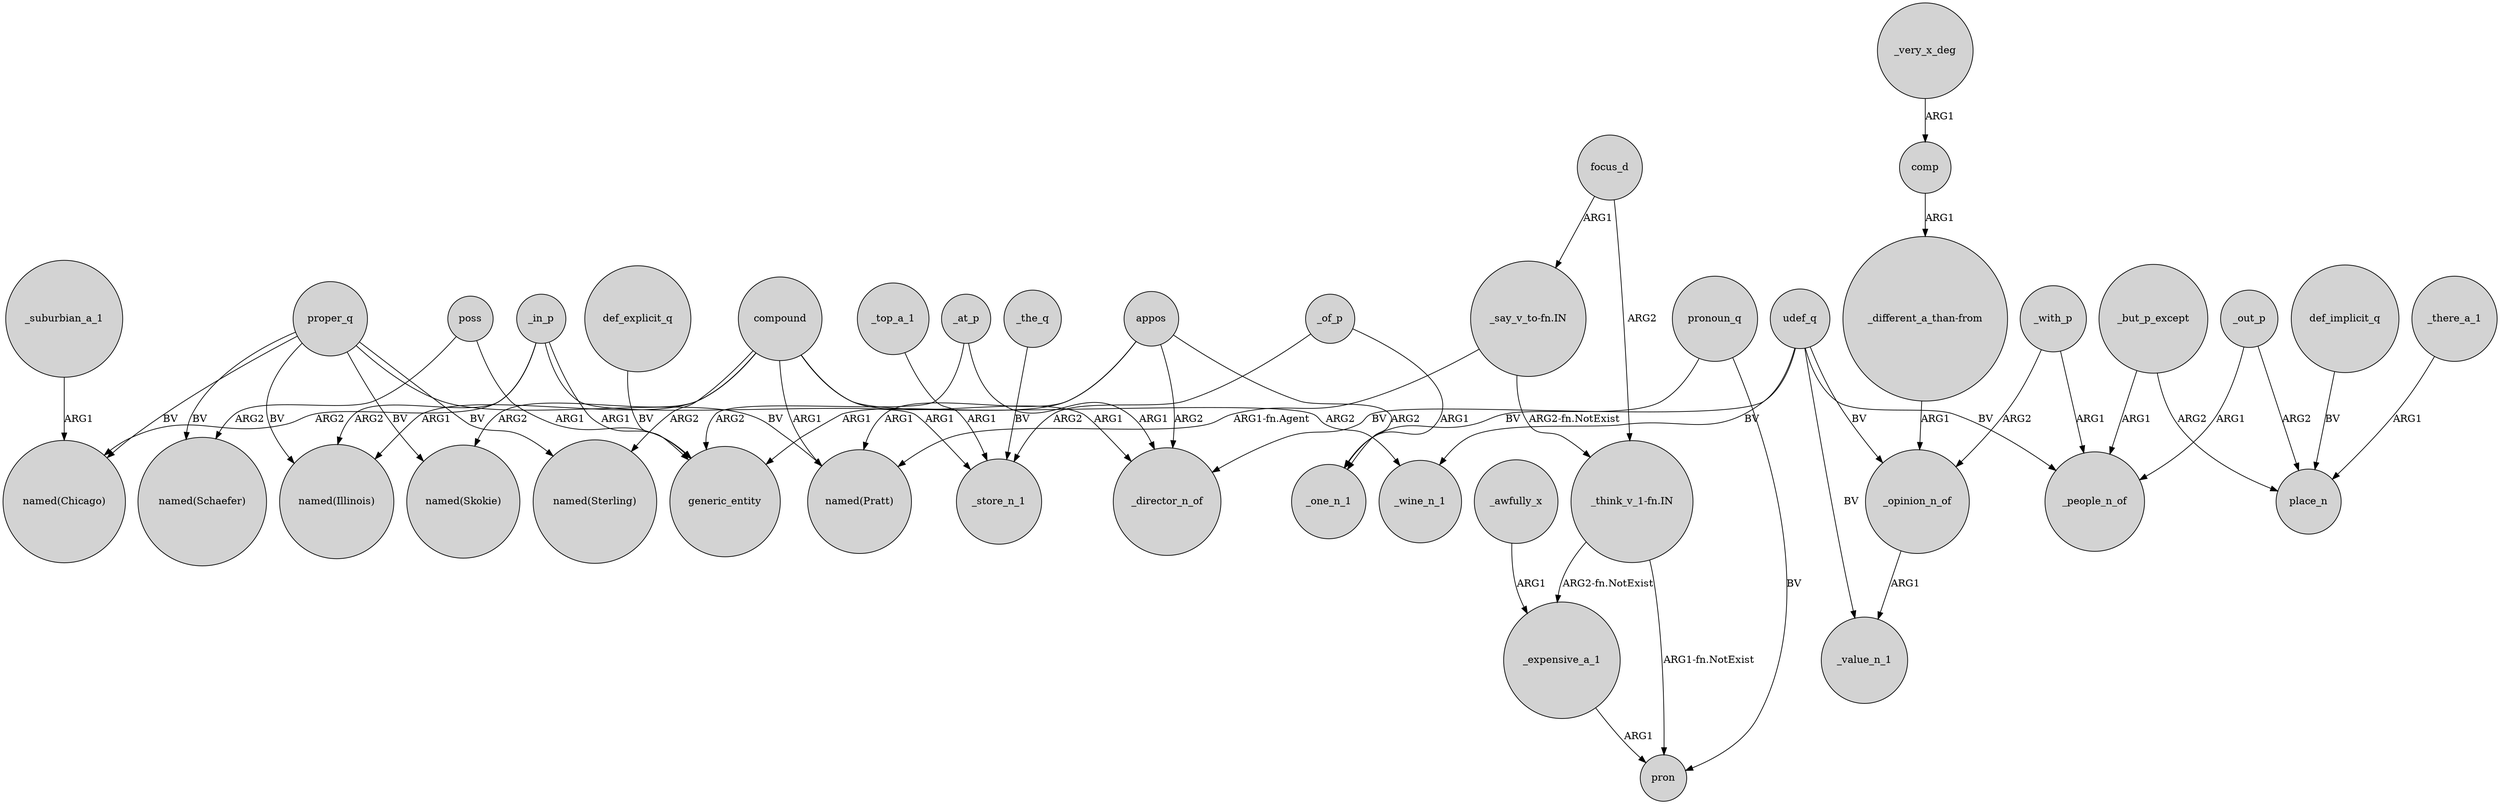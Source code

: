 digraph {
	node [shape=circle style=filled]
	"_say_v_to-fn.IN" -> "named(Pratt)" [label="ARG1-fn.Agent"]
	proper_q -> "named(Chicago)" [label=BV]
	compound -> "named(Pratt)" [label=ARG1]
	udef_q -> _opinion_n_of [label=BV]
	poss -> generic_entity [label=ARG1]
	focus_d -> "_think_v_1-fn.IN" [label=ARG2]
	proper_q -> "named(Schaefer)" [label=BV]
	appos -> _one_n_1 [label=ARG2]
	_out_p -> _people_n_of [label=ARG1]
	_very_x_deg -> comp [label=ARG1]
	appos -> "named(Pratt)" [label=ARG1]
	"_think_v_1-fn.IN" -> pron [label="ARG1-fn.NotExist"]
	_at_p -> generic_entity [label=ARG2]
	compound -> "named(Illinois)" [label=ARG1]
	_awfully_x -> _expensive_a_1 [label=ARG1]
	_of_p -> _store_n_1 [label=ARG2]
	def_explicit_q -> generic_entity [label=BV]
	def_implicit_q -> place_n [label=BV]
	proper_q -> "named(Illinois)" [label=BV]
	"_say_v_to-fn.IN" -> "_think_v_1-fn.IN" [label="ARG2-fn.NotExist"]
	_of_p -> _one_n_1 [label=ARG1]
	_the_q -> _store_n_1 [label=BV]
	compound -> "named(Sterling)" [label=ARG2]
	appos -> generic_entity [label=ARG1]
	_out_p -> place_n [label=ARG2]
	pronoun_q -> pron [label=BV]
	_in_p -> "named(Chicago)" [label=ARG2]
	udef_q -> _people_n_of [label=BV]
	_with_p -> _opinion_n_of [label=ARG2]
	compound -> _wine_n_1 [label=ARG2]
	udef_q -> _wine_n_1 [label=BV]
	_at_p -> _director_n_of [label=ARG1]
	_but_p_except -> place_n [label=ARG2]
	_in_p -> _store_n_1 [label=ARG1]
	comp -> "_different_a_than-from" [label=ARG1]
	compound -> "named(Skokie)" [label=ARG2]
	proper_q -> "named(Skokie)" [label=BV]
	"_think_v_1-fn.IN" -> _expensive_a_1 [label="ARG2-fn.NotExist"]
	pronoun_q -> _one_n_1 [label=BV]
	_but_p_except -> _people_n_of [label=ARG1]
	proper_q -> "named(Sterling)" [label=BV]
	_with_p -> _people_n_of [label=ARG1]
	_top_a_1 -> _store_n_1 [label=ARG1]
	udef_q -> _value_n_1 [label=BV]
	_suburbian_a_1 -> "named(Chicago)" [label=ARG1]
	proper_q -> "named(Pratt)" [label=BV]
	_in_p -> "named(Illinois)" [label=ARG2]
	_in_p -> generic_entity [label=ARG1]
	compound -> _director_n_of [label=ARG1]
	poss -> "named(Schaefer)" [label=ARG2]
	appos -> _director_n_of [label=ARG2]
	_there_a_1 -> place_n [label=ARG1]
	udef_q -> _director_n_of [label=BV]
	_opinion_n_of -> _value_n_1 [label=ARG1]
	focus_d -> "_say_v_to-fn.IN" [label=ARG1]
	"_different_a_than-from" -> _opinion_n_of [label=ARG1]
	_expensive_a_1 -> pron [label=ARG1]
}
